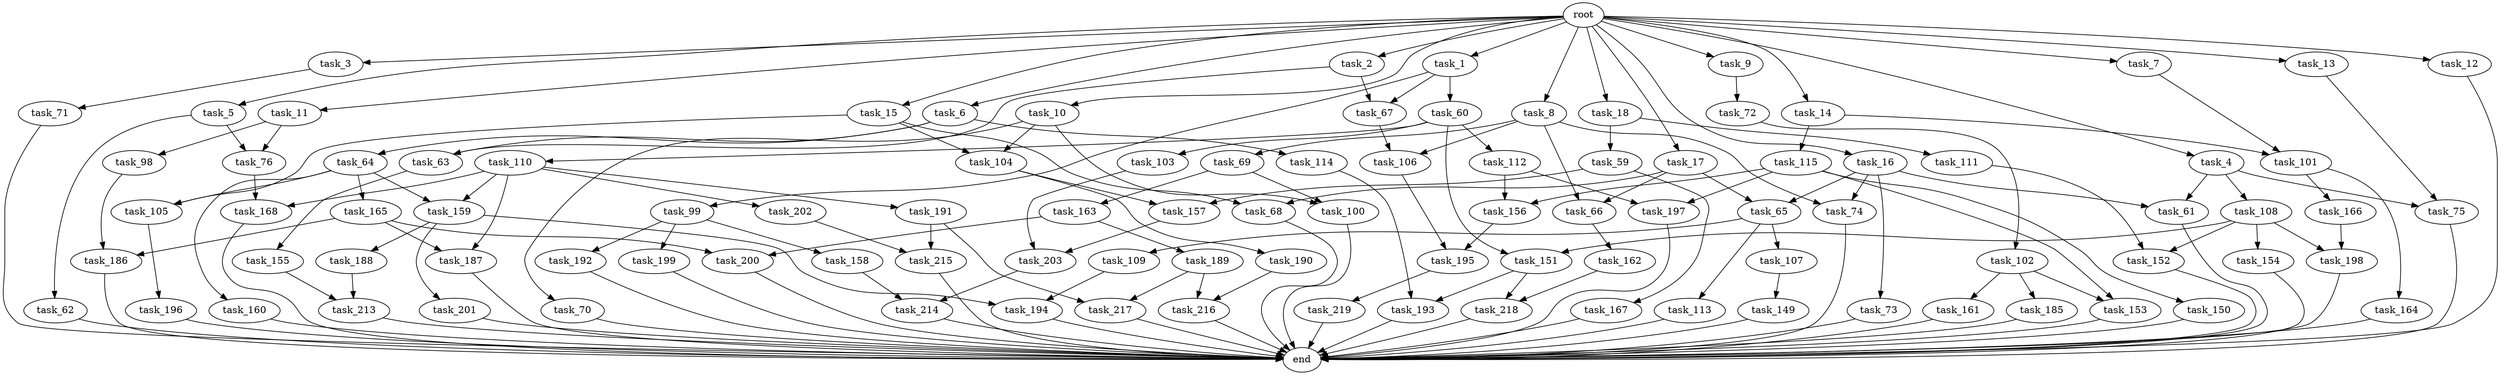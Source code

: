 digraph G {
  root [size="0.000000"];
  task_1 [size="10.240000"];
  task_2 [size="10.240000"];
  task_3 [size="10.240000"];
  task_4 [size="10.240000"];
  task_5 [size="10.240000"];
  task_6 [size="10.240000"];
  task_7 [size="10.240000"];
  task_8 [size="10.240000"];
  task_9 [size="10.240000"];
  task_10 [size="10.240000"];
  task_11 [size="10.240000"];
  task_12 [size="10.240000"];
  task_13 [size="10.240000"];
  task_14 [size="10.240000"];
  task_15 [size="10.240000"];
  task_16 [size="10.240000"];
  task_17 [size="10.240000"];
  task_18 [size="10.240000"];
  task_59 [size="8589934592.000000"];
  task_60 [size="5497558138.880000"];
  task_61 [size="1717986918.400000"];
  task_62 [size="4209067950.080000"];
  task_63 [size="15547781611.520000"];
  task_64 [size="8589934592.000000"];
  task_65 [size="687194767.360000"];
  task_66 [size="7301444403.200000"];
  task_67 [size="12455405158.400000"];
  task_68 [size="3435973836.800000"];
  task_69 [size="6957847019.520000"];
  task_70 [size="2147483648.000000"];
  task_71 [size="2147483648.000000"];
  task_72 [size="2147483648.000000"];
  task_73 [size="343597383.680000"];
  task_74 [size="7301444403.200000"];
  task_75 [size="2748779069.440000"];
  task_76 [size="6356551598.080000"];
  task_98 [size="2147483648.000000"];
  task_99 [size="5497558138.880000"];
  task_100 [size="3521873182.720000"];
  task_101 [size="10737418240.000000"];
  task_102 [size="343597383.680000"];
  task_103 [size="8589934592.000000"];
  task_104 [size="5239860101.120000"];
  task_105 [size="5239860101.120000"];
  task_106 [size="10050223472.639999"];
  task_107 [size="3092376453.120000"];
  task_108 [size="1374389534.720000"];
  task_109 [size="3092376453.120000"];
  task_110 [size="8589934592.000000"];
  task_111 [size="8589934592.000000"];
  task_112 [size="8589934592.000000"];
  task_113 [size="3092376453.120000"];
  task_114 [size="8589934592.000000"];
  task_115 [size="2147483648.000000"];
  task_149 [size="343597383.680000"];
  task_150 [size="343597383.680000"];
  task_151 [size="17179869184.000000"];
  task_152 [size="17179869184.000000"];
  task_153 [size="7301444403.200000"];
  task_154 [size="8589934592.000000"];
  task_155 [size="343597383.680000"];
  task_156 [size="2491081031.680000"];
  task_157 [size="3865470566.400000"];
  task_158 [size="6957847019.520000"];
  task_159 [size="9105330667.520000"];
  task_160 [size="2147483648.000000"];
  task_161 [size="6957847019.520000"];
  task_162 [size="1374389534.720000"];
  task_163 [size="1374389534.720000"];
  task_164 [size="343597383.680000"];
  task_165 [size="2147483648.000000"];
  task_166 [size="343597383.680000"];
  task_167 [size="773094113.280000"];
  task_168 [size="13915694039.040001"];
  task_185 [size="6957847019.520000"];
  task_186 [size="2491081031.680000"];
  task_187 [size="7301444403.200000"];
  task_188 [size="2147483648.000000"];
  task_189 [size="2147483648.000000"];
  task_190 [size="3092376453.120000"];
  task_191 [size="6957847019.520000"];
  task_192 [size="6957847019.520000"];
  task_193 [size="8933531975.680000"];
  task_194 [size="3521873182.720000"];
  task_195 [size="1717986918.400000"];
  task_196 [size="2147483648.000000"];
  task_197 [size="2491081031.680000"];
  task_198 [size="15547781611.520000"];
  task_199 [size="6957847019.520000"];
  task_200 [size="2491081031.680000"];
  task_201 [size="2147483648.000000"];
  task_202 [size="6957847019.520000"];
  task_203 [size="10737418240.000000"];
  task_213 [size="9105330667.520000"];
  task_214 [size="13915694039.040001"];
  task_215 [size="12455405158.400000"];
  task_216 [size="13915694039.040001"];
  task_217 [size="13915694039.040001"];
  task_218 [size="12799002542.080000"];
  task_219 [size="4209067950.080000"];
  end [size="0.000000"];

  root -> task_1 [size="1.000000"];
  root -> task_2 [size="1.000000"];
  root -> task_3 [size="1.000000"];
  root -> task_4 [size="1.000000"];
  root -> task_5 [size="1.000000"];
  root -> task_6 [size="1.000000"];
  root -> task_7 [size="1.000000"];
  root -> task_8 [size="1.000000"];
  root -> task_9 [size="1.000000"];
  root -> task_10 [size="1.000000"];
  root -> task_11 [size="1.000000"];
  root -> task_12 [size="1.000000"];
  root -> task_13 [size="1.000000"];
  root -> task_14 [size="1.000000"];
  root -> task_15 [size="1.000000"];
  root -> task_16 [size="1.000000"];
  root -> task_17 [size="1.000000"];
  root -> task_18 [size="1.000000"];
  task_1 -> task_60 [size="536870912.000000"];
  task_1 -> task_67 [size="536870912.000000"];
  task_1 -> task_99 [size="536870912.000000"];
  task_2 -> task_63 [size="679477248.000000"];
  task_2 -> task_67 [size="679477248.000000"];
  task_3 -> task_71 [size="209715200.000000"];
  task_4 -> task_61 [size="134217728.000000"];
  task_4 -> task_75 [size="134217728.000000"];
  task_4 -> task_108 [size="134217728.000000"];
  task_5 -> task_62 [size="411041792.000000"];
  task_5 -> task_76 [size="411041792.000000"];
  task_6 -> task_63 [size="838860800.000000"];
  task_6 -> task_64 [size="838860800.000000"];
  task_6 -> task_114 [size="838860800.000000"];
  task_7 -> task_101 [size="838860800.000000"];
  task_8 -> task_66 [size="679477248.000000"];
  task_8 -> task_69 [size="679477248.000000"];
  task_8 -> task_74 [size="679477248.000000"];
  task_8 -> task_106 [size="679477248.000000"];
  task_9 -> task_72 [size="209715200.000000"];
  task_10 -> task_70 [size="209715200.000000"];
  task_10 -> task_100 [size="209715200.000000"];
  task_10 -> task_104 [size="209715200.000000"];
  task_11 -> task_76 [size="209715200.000000"];
  task_11 -> task_98 [size="209715200.000000"];
  task_12 -> end [size="1.000000"];
  task_13 -> task_75 [size="134217728.000000"];
  task_14 -> task_101 [size="209715200.000000"];
  task_14 -> task_115 [size="209715200.000000"];
  task_15 -> task_68 [size="301989888.000000"];
  task_15 -> task_104 [size="301989888.000000"];
  task_15 -> task_105 [size="301989888.000000"];
  task_16 -> task_61 [size="33554432.000000"];
  task_16 -> task_65 [size="33554432.000000"];
  task_16 -> task_73 [size="33554432.000000"];
  task_16 -> task_74 [size="33554432.000000"];
  task_17 -> task_65 [size="33554432.000000"];
  task_17 -> task_66 [size="33554432.000000"];
  task_17 -> task_68 [size="33554432.000000"];
  task_18 -> task_59 [size="838860800.000000"];
  task_18 -> task_111 [size="838860800.000000"];
  task_59 -> task_157 [size="75497472.000000"];
  task_59 -> task_167 [size="75497472.000000"];
  task_60 -> task_103 [size="838860800.000000"];
  task_60 -> task_110 [size="838860800.000000"];
  task_60 -> task_112 [size="838860800.000000"];
  task_60 -> task_151 [size="838860800.000000"];
  task_61 -> end [size="1.000000"];
  task_62 -> end [size="1.000000"];
  task_63 -> task_155 [size="33554432.000000"];
  task_64 -> task_105 [size="209715200.000000"];
  task_64 -> task_159 [size="209715200.000000"];
  task_64 -> task_160 [size="209715200.000000"];
  task_64 -> task_165 [size="209715200.000000"];
  task_65 -> task_107 [size="301989888.000000"];
  task_65 -> task_109 [size="301989888.000000"];
  task_65 -> task_113 [size="301989888.000000"];
  task_66 -> task_162 [size="134217728.000000"];
  task_67 -> task_106 [size="301989888.000000"];
  task_68 -> end [size="1.000000"];
  task_69 -> task_100 [size="134217728.000000"];
  task_69 -> task_163 [size="134217728.000000"];
  task_70 -> end [size="1.000000"];
  task_71 -> end [size="1.000000"];
  task_72 -> task_102 [size="33554432.000000"];
  task_73 -> end [size="1.000000"];
  task_74 -> end [size="1.000000"];
  task_75 -> end [size="1.000000"];
  task_76 -> task_168 [size="679477248.000000"];
  task_98 -> task_186 [size="209715200.000000"];
  task_99 -> task_158 [size="679477248.000000"];
  task_99 -> task_192 [size="679477248.000000"];
  task_99 -> task_199 [size="679477248.000000"];
  task_100 -> end [size="1.000000"];
  task_101 -> task_164 [size="33554432.000000"];
  task_101 -> task_166 [size="33554432.000000"];
  task_102 -> task_153 [size="679477248.000000"];
  task_102 -> task_161 [size="679477248.000000"];
  task_102 -> task_185 [size="679477248.000000"];
  task_103 -> task_203 [size="209715200.000000"];
  task_104 -> task_157 [size="301989888.000000"];
  task_104 -> task_190 [size="301989888.000000"];
  task_105 -> task_196 [size="209715200.000000"];
  task_106 -> task_195 [size="134217728.000000"];
  task_107 -> task_149 [size="33554432.000000"];
  task_108 -> task_151 [size="838860800.000000"];
  task_108 -> task_152 [size="838860800.000000"];
  task_108 -> task_154 [size="838860800.000000"];
  task_108 -> task_198 [size="838860800.000000"];
  task_109 -> task_194 [size="134217728.000000"];
  task_110 -> task_159 [size="679477248.000000"];
  task_110 -> task_168 [size="679477248.000000"];
  task_110 -> task_187 [size="679477248.000000"];
  task_110 -> task_191 [size="679477248.000000"];
  task_110 -> task_202 [size="679477248.000000"];
  task_111 -> task_152 [size="838860800.000000"];
  task_112 -> task_156 [size="209715200.000000"];
  task_112 -> task_197 [size="209715200.000000"];
  task_113 -> end [size="1.000000"];
  task_114 -> task_193 [size="33554432.000000"];
  task_115 -> task_150 [size="33554432.000000"];
  task_115 -> task_153 [size="33554432.000000"];
  task_115 -> task_156 [size="33554432.000000"];
  task_115 -> task_197 [size="33554432.000000"];
  task_149 -> end [size="1.000000"];
  task_150 -> end [size="1.000000"];
  task_151 -> task_193 [size="838860800.000000"];
  task_151 -> task_218 [size="838860800.000000"];
  task_152 -> end [size="1.000000"];
  task_153 -> end [size="1.000000"];
  task_154 -> end [size="1.000000"];
  task_155 -> task_213 [size="209715200.000000"];
  task_156 -> task_195 [size="33554432.000000"];
  task_157 -> task_203 [size="838860800.000000"];
  task_158 -> task_214 [size="679477248.000000"];
  task_159 -> task_188 [size="209715200.000000"];
  task_159 -> task_194 [size="209715200.000000"];
  task_159 -> task_201 [size="209715200.000000"];
  task_160 -> end [size="1.000000"];
  task_161 -> end [size="1.000000"];
  task_162 -> task_218 [size="411041792.000000"];
  task_163 -> task_189 [size="209715200.000000"];
  task_163 -> task_200 [size="209715200.000000"];
  task_164 -> end [size="1.000000"];
  task_165 -> task_186 [size="33554432.000000"];
  task_165 -> task_187 [size="33554432.000000"];
  task_165 -> task_200 [size="33554432.000000"];
  task_166 -> task_198 [size="679477248.000000"];
  task_167 -> end [size="1.000000"];
  task_168 -> end [size="1.000000"];
  task_185 -> end [size="1.000000"];
  task_186 -> end [size="1.000000"];
  task_187 -> end [size="1.000000"];
  task_188 -> task_213 [size="679477248.000000"];
  task_189 -> task_216 [size="679477248.000000"];
  task_189 -> task_217 [size="679477248.000000"];
  task_190 -> task_216 [size="679477248.000000"];
  task_191 -> task_215 [size="679477248.000000"];
  task_191 -> task_217 [size="679477248.000000"];
  task_192 -> end [size="1.000000"];
  task_193 -> end [size="1.000000"];
  task_194 -> end [size="1.000000"];
  task_195 -> task_219 [size="411041792.000000"];
  task_196 -> end [size="1.000000"];
  task_197 -> end [size="1.000000"];
  task_198 -> end [size="1.000000"];
  task_199 -> end [size="1.000000"];
  task_200 -> end [size="1.000000"];
  task_201 -> end [size="1.000000"];
  task_202 -> task_215 [size="536870912.000000"];
  task_203 -> task_214 [size="679477248.000000"];
  task_213 -> end [size="1.000000"];
  task_214 -> end [size="1.000000"];
  task_215 -> end [size="1.000000"];
  task_216 -> end [size="1.000000"];
  task_217 -> end [size="1.000000"];
  task_218 -> end [size="1.000000"];
  task_219 -> end [size="1.000000"];
}
